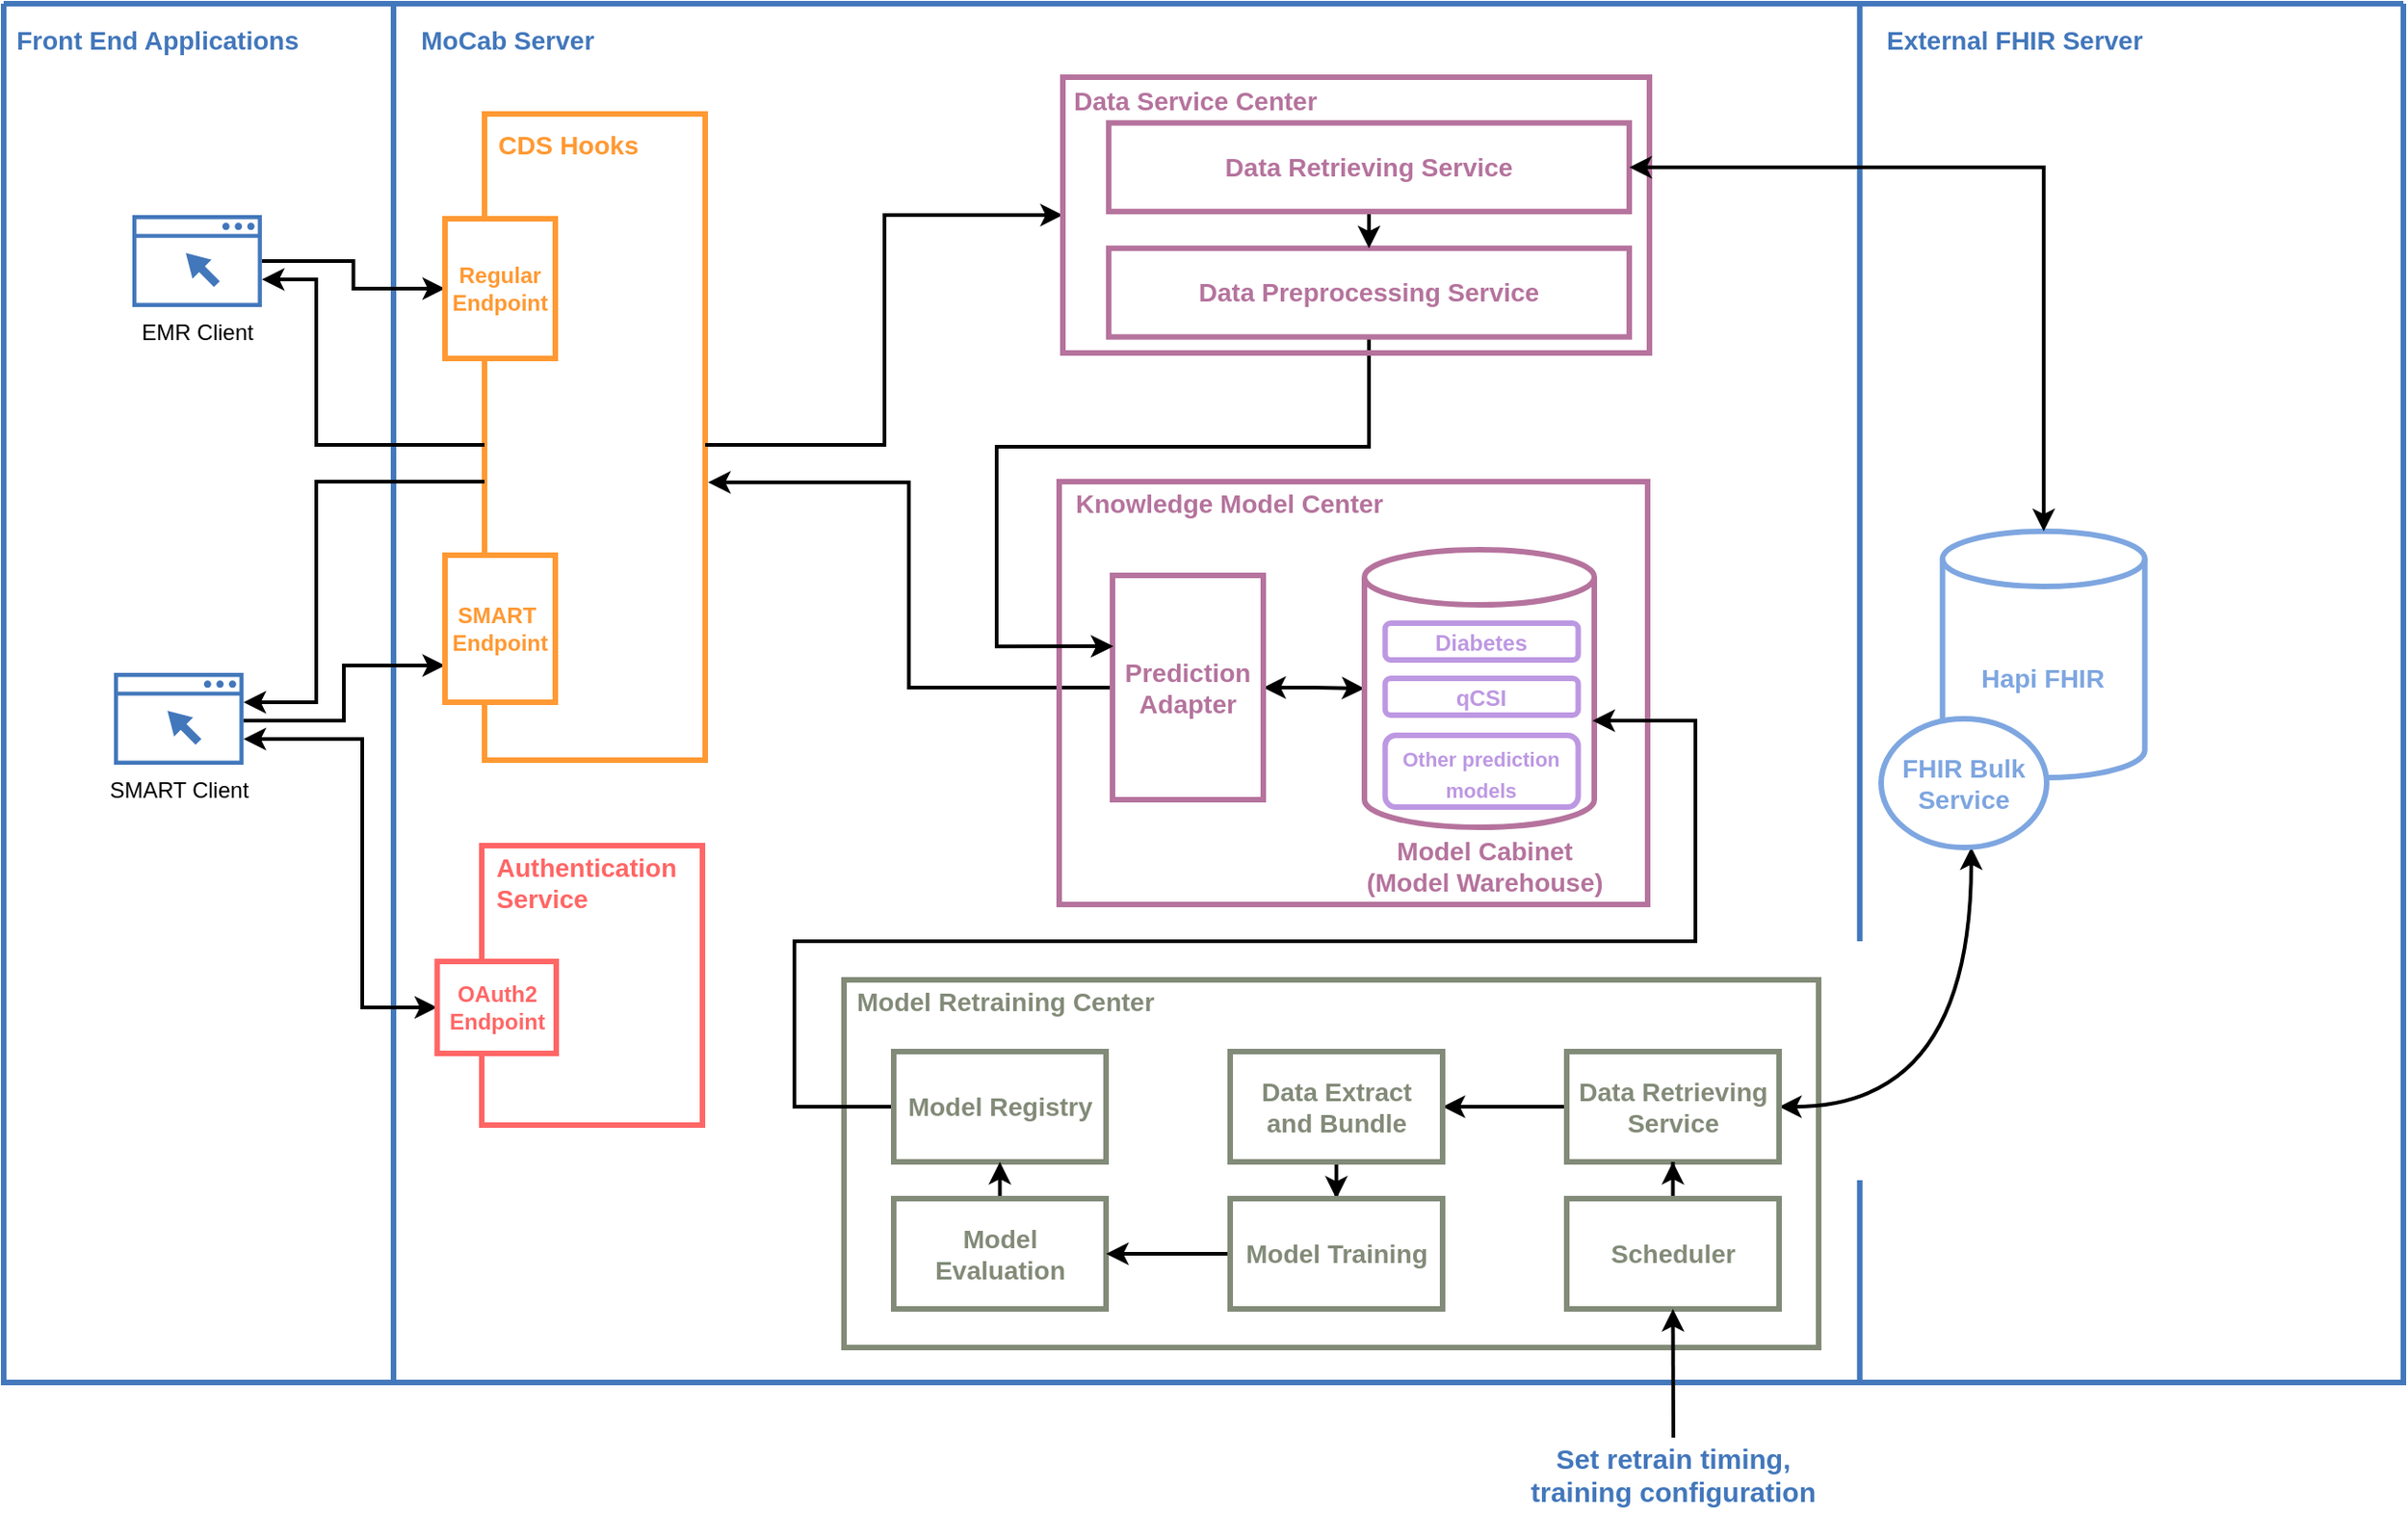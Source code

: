 <mxfile version="20.5.3" type="device"><diagram id="2f404044-711c-603c-8f00-f6bb4c023d3c" name="Page-1"><mxGraphModel dx="2591" dy="754" grid="1" gridSize="10" guides="1" tooltips="1" connect="1" arrows="1" fold="1" page="1" pageScale="1" pageWidth="1169" pageHeight="827" background="none" math="0" shadow="0"><root><mxCell id="0"/><mxCell id="1" parent="0"/><mxCell id="21" value="" style="swimlane;shadow=0;strokeColor=#4277BB;fillColor=#ffffff;fontColor=none;align=right;startSize=0;collapsible=0;noLabel=1;strokeWidth=3;" parent="1" vertex="1"><mxGeometry x="-190" y="230" width="1305" height="750" as="geometry"/></mxCell><mxCell id="hQCJ3XEMx7iAnxMMSpY4-58" value="" style="rounded=0;whiteSpace=wrap;html=1;strokeColor=#FF6666;strokeWidth=3;fillColor=none;" parent="21" vertex="1"><mxGeometry x="260" y="458" width="120" height="152" as="geometry"/></mxCell><mxCell id="22" value="Front End Applications" style="text;html=1;align=left;verticalAlign=middle;fontColor=#4277BB;shadow=0;dashed=0;strokeColor=none;fillColor=none;labelBackgroundColor=none;fontStyle=1;fontSize=14;spacingLeft=5;" parent="21" vertex="1"><mxGeometry y="10" width="180" height="20" as="geometry"/></mxCell><mxCell id="43" value="" style="line;strokeWidth=3;direction=south;html=1;shadow=0;labelBackgroundColor=none;fillColor=none;gradientColor=none;fontSize=12;fontColor=#4277BB;align=right;strokeColor=#4277BB;" parent="21" vertex="1"><mxGeometry x="207" width="10" height="750" as="geometry"/></mxCell><mxCell id="47" value="" style="line;strokeWidth=3;direction=south;html=1;shadow=0;labelBackgroundColor=none;fillColor=none;gradientColor=none;fontSize=12;fontColor=#4277BB;align=right;strokeColor=#4277BB;" parent="21" vertex="1"><mxGeometry x="1004.36" width="10" height="510" as="geometry"/></mxCell><mxCell id="48" value="MoCab Server" style="text;html=1;align=left;verticalAlign=middle;fontColor=#4277BB;shadow=0;dashed=0;strokeColor=none;fillColor=none;labelBackgroundColor=none;fontStyle=1;fontSize=14;spacingLeft=5;" parent="21" vertex="1"><mxGeometry x="220" y="10" width="150" height="20" as="geometry"/></mxCell><mxCell id="XKVZl34SWuccuq--4w8E-62" value="External FHIR Server" style="text;html=1;align=left;verticalAlign=middle;fontColor=#4277BB;shadow=0;dashed=0;strokeColor=none;fillColor=none;labelBackgroundColor=none;fontStyle=1;fontSize=14;spacingLeft=5;" parent="21" vertex="1"><mxGeometry x="1017.36" y="10" width="150" height="20" as="geometry"/></mxCell><mxCell id="zr4wXBdVAj4lqgL986UL-54" style="edgeStyle=orthogonalEdgeStyle;rounded=0;orthogonalLoop=1;jettySize=auto;html=1;entryX=0;entryY=0.5;entryDx=0;entryDy=0;startArrow=none;startFill=0;strokeWidth=2;" parent="21" source="hQCJ3XEMx7iAnxMMSpY4-54" target="zr4wXBdVAj4lqgL986UL-50" edge="1"><mxGeometry relative="1" as="geometry"/></mxCell><mxCell id="hQCJ3XEMx7iAnxMMSpY4-54" value="EMR Client" style="sketch=0;pointerEvents=1;shadow=0;dashed=0;html=1;strokeColor=none;fillColor=#4277bb;aspect=fixed;labelPosition=center;verticalLabelPosition=bottom;verticalAlign=top;align=center;outlineConnect=0;shape=mxgraph.vvd.web_browser;" parent="21" vertex="1"><mxGeometry x="70" y="115" width="70.42" height="50" as="geometry"/></mxCell><mxCell id="hQCJ3XEMx7iAnxMMSpY4-57" value="" style="group;strokeWidth=3;strokeColor=none;" parent="21" vertex="1" connectable="0"><mxGeometry x="261.5" y="60" width="120" height="380" as="geometry"/></mxCell><mxCell id="hQCJ3XEMx7iAnxMMSpY4-55" value="" style="rounded=0;whiteSpace=wrap;html=1;fillColor=none;strokeWidth=3;strokeColor=#FF9933;" parent="hQCJ3XEMx7iAnxMMSpY4-57" vertex="1"><mxGeometry width="120" height="351.5" as="geometry"/></mxCell><mxCell id="hQCJ3XEMx7iAnxMMSpY4-56" value="&lt;font color=&quot;#ff9933&quot;&gt;CDS Hooks&lt;/font&gt;" style="text;html=1;align=left;verticalAlign=middle;fontColor=#4277BB;shadow=0;dashed=0;strokeColor=none;fillColor=none;labelBackgroundColor=none;fontStyle=1;fontSize=14;spacingLeft=5;" parent="hQCJ3XEMx7iAnxMMSpY4-57" vertex="1"><mxGeometry y="4.382" width="102" height="24.516" as="geometry"/></mxCell><mxCell id="zr4wXBdVAj4lqgL986UL-49" value="" style="group;strokeWidth=3;strokeColor=none;" parent="hQCJ3XEMx7iAnxMMSpY4-57" vertex="1" connectable="0"><mxGeometry y="57" width="60" height="85.5" as="geometry"/></mxCell><mxCell id="zr4wXBdVAj4lqgL986UL-50" value="&lt;font color=&quot;#ff9933&quot;&gt;&lt;b&gt;Regular&lt;br&gt;Endpoint&lt;/b&gt;&lt;/font&gt;" style="rounded=0;whiteSpace=wrap;html=1;fillColor=default;strokeWidth=3;strokeColor=#FF9933;" parent="zr4wXBdVAj4lqgL986UL-49" vertex="1"><mxGeometry x="-21.5" width="60" height="76" as="geometry"/></mxCell><mxCell id="6xXJ92CtC5IXwNvtZVcw-48" style="edgeStyle=orthogonalEdgeStyle;rounded=0;orthogonalLoop=1;jettySize=auto;html=1;strokeWidth=2;startArrow=classic;startFill=1;" parent="21" source="hQCJ3XEMx7iAnxMMSpY4-67" target="hQCJ3XEMx7iAnxMMSpY4-68" edge="1"><mxGeometry relative="1" as="geometry"><mxPoint x="260" y="534" as="targetPoint"/><Array as="points"><mxPoint x="195" y="400"/><mxPoint x="195" y="546"/></Array></mxGeometry></mxCell><mxCell id="zr4wXBdVAj4lqgL986UL-53" style="edgeStyle=orthogonalEdgeStyle;rounded=0;orthogonalLoop=1;jettySize=auto;html=1;entryX=0;entryY=0.75;entryDx=0;entryDy=0;startArrow=none;startFill=0;strokeWidth=2;" parent="21" source="hQCJ3XEMx7iAnxMMSpY4-67" target="zr4wXBdVAj4lqgL986UL-52" edge="1"><mxGeometry relative="1" as="geometry"><Array as="points"><mxPoint x="185" y="390"/><mxPoint x="185" y="360"/></Array></mxGeometry></mxCell><mxCell id="hQCJ3XEMx7iAnxMMSpY4-67" value="SMART Client" style="sketch=0;pointerEvents=1;shadow=0;dashed=0;html=1;strokeColor=none;fillColor=#4277bb;aspect=fixed;labelPosition=center;verticalLabelPosition=bottom;verticalAlign=top;align=center;outlineConnect=0;shape=mxgraph.vvd.web_browser;" parent="21" vertex="1"><mxGeometry x="60" y="364" width="70.42" height="50" as="geometry"/></mxCell><mxCell id="hQCJ3XEMx7iAnxMMSpY4-78" value="&lt;b&gt;&lt;font color=&quot;#7ea6e0&quot; style=&quot;font-size: 14px;&quot;&gt;Hapi FHIR&lt;/font&gt;&lt;/b&gt;" style="shape=cylinder3;whiteSpace=wrap;html=1;boundedLbl=1;backgroundOutline=1;size=15;fontColor=#FF9933;strokeColor=#7EA6E0;strokeWidth=3;fillColor=none;" parent="21" vertex="1"><mxGeometry x="1054.36" y="287" width="110" height="134" as="geometry"/></mxCell><mxCell id="hQCJ3XEMx7iAnxMMSpY4-85" value="" style="group" parent="21" vertex="1" connectable="0"><mxGeometry x="260.5" y="458" width="121" height="122" as="geometry"/></mxCell><mxCell id="hQCJ3XEMx7iAnxMMSpY4-59" value="&lt;font color=&quot;#ff6666&quot;&gt;Authentication&lt;br&gt;Service&lt;/font&gt;" style="text;html=1;align=left;verticalAlign=middle;fontColor=#4277BB;shadow=0;dashed=0;strokeColor=none;fillColor=none;labelBackgroundColor=none;fontStyle=1;fontSize=14;spacingLeft=5;" parent="hQCJ3XEMx7iAnxMMSpY4-85" vertex="1"><mxGeometry y="10" width="102" height="20" as="geometry"/></mxCell><mxCell id="hQCJ3XEMx7iAnxMMSpY4-68" value="&lt;b&gt;OAuth2&lt;br&gt;Endpoint&lt;/b&gt;" style="rounded=0;whiteSpace=wrap;html=1;fontColor=#ff6666;strokeColor=#FF6666;strokeWidth=3;fillColor=default;" parent="hQCJ3XEMx7iAnxMMSpY4-85" vertex="1"><mxGeometry x="-24.75" y="63" width="64.75" height="50" as="geometry"/></mxCell><mxCell id="zr4wXBdVAj4lqgL986UL-57" style="edgeStyle=orthogonalEdgeStyle;rounded=0;orthogonalLoop=1;jettySize=auto;html=1;fontColor=#FF9933;startArrow=none;startFill=0;strokeWidth=2;" parent="21" source="hQCJ3XEMx7iAnxMMSpY4-55" target="hQCJ3XEMx7iAnxMMSpY4-54" edge="1"><mxGeometry relative="1" as="geometry"><Array as="points"><mxPoint x="170" y="240"/><mxPoint x="170" y="150"/></Array></mxGeometry></mxCell><mxCell id="zr4wXBdVAj4lqgL986UL-58" style="edgeStyle=orthogonalEdgeStyle;rounded=0;orthogonalLoop=1;jettySize=auto;html=1;fontColor=#FF9933;startArrow=none;startFill=0;strokeWidth=2;" parent="21" source="hQCJ3XEMx7iAnxMMSpY4-55" target="hQCJ3XEMx7iAnxMMSpY4-67" edge="1"><mxGeometry relative="1" as="geometry"><Array as="points"><mxPoint x="170" y="260"/><mxPoint x="170" y="380"/></Array></mxGeometry></mxCell><mxCell id="zr4wXBdVAj4lqgL986UL-52" value="&lt;b&gt;&lt;font color=&quot;#ff9933&quot;&gt;SMART&amp;nbsp;&lt;br&gt;Endpoint&lt;/font&gt;&lt;/b&gt;" style="rounded=0;whiteSpace=wrap;html=1;fillColor=default;strokeWidth=3;strokeColor=#FF9933;" parent="21" vertex="1"><mxGeometry x="240" y="300" width="60" height="80" as="geometry"/></mxCell><mxCell id="zr4wXBdVAj4lqgL986UL-59" style="edgeStyle=orthogonalEdgeStyle;rounded=0;orthogonalLoop=1;jettySize=auto;html=1;fontColor=#FF9933;startArrow=none;startFill=0;strokeWidth=2;" parent="21" source="hQCJ3XEMx7iAnxMMSpY4-55" target="hQCJ3XEMx7iAnxMMSpY4-76" edge="1"><mxGeometry relative="1" as="geometry"><Array as="points"><mxPoint x="479" y="240"/><mxPoint x="479" y="115"/></Array></mxGeometry></mxCell><mxCell id="zr4wXBdVAj4lqgL986UL-60" style="edgeStyle=orthogonalEdgeStyle;rounded=0;orthogonalLoop=1;jettySize=auto;html=1;entryX=1.013;entryY=0.57;entryDx=0;entryDy=0;entryPerimeter=0;fontColor=#FF9933;startArrow=none;startFill=0;strokeWidth=2;" parent="21" source="hQCJ3XEMx7iAnxMMSpY4-119" target="hQCJ3XEMx7iAnxMMSpY4-55" edge="1"><mxGeometry relative="1" as="geometry"/></mxCell><mxCell id="hQCJ3XEMx7iAnxMMSpY4-80" value="" style="rounded=0;whiteSpace=wrap;html=1;fontColor=#FF9933;strokeColor=#B5739D;strokeWidth=3;fillColor=none;" parent="21" vertex="1"><mxGeometry x="574" y="260" width="320" height="230" as="geometry"/></mxCell><mxCell id="hQCJ3XEMx7iAnxMMSpY4-83" value="" style="group" parent="21" vertex="1" connectable="0"><mxGeometry x="575" y="300" width="320" height="190" as="geometry"/></mxCell><mxCell id="hQCJ3XEMx7iAnxMMSpY4-146" style="edgeStyle=orthogonalEdgeStyle;rounded=0;orthogonalLoop=1;jettySize=auto;html=1;entryX=0;entryY=0.5;entryDx=0;entryDy=0;entryPerimeter=0;fontSize=13;fontColor=#000000;startArrow=classic;startFill=1;strokeWidth=2;" parent="hQCJ3XEMx7iAnxMMSpY4-83" source="hQCJ3XEMx7iAnxMMSpY4-119" target="hQCJ3XEMx7iAnxMMSpY4-120" edge="1"><mxGeometry relative="1" as="geometry"/></mxCell><mxCell id="hQCJ3XEMx7iAnxMMSpY4-119" value="&lt;b&gt;&lt;font color=&quot;#b5739d&quot;&gt;Prediction Adapter&lt;/font&gt;&lt;/b&gt;" style="rounded=0;whiteSpace=wrap;html=1;fontSize=14;fontColor=#FF9933;strokeColor=#B5739D;strokeWidth=3;fillColor=none;" parent="hQCJ3XEMx7iAnxMMSpY4-83" vertex="1"><mxGeometry x="28" y="11" width="82" height="122" as="geometry"/></mxCell><mxCell id="hQCJ3XEMx7iAnxMMSpY4-132" value="&lt;b&gt;&lt;font style=&quot;font-size: 14px;&quot;&gt;&lt;font color=&quot;#b5739d&quot;&gt;Model Cabinet&lt;br&gt;(Model Warehouse)&lt;/font&gt;&lt;br&gt;&lt;/font&gt;&lt;/b&gt;" style="text;html=1;strokeColor=none;fillColor=none;align=center;verticalAlign=middle;whiteSpace=wrap;rounded=0;fontSize=11;fontColor=#FF6666;" parent="hQCJ3XEMx7iAnxMMSpY4-83" vertex="1"><mxGeometry x="158" y="154" width="145" height="30" as="geometry"/></mxCell><mxCell id="hQCJ3XEMx7iAnxMMSpY4-136" value="" style="group" parent="hQCJ3XEMx7iAnxMMSpY4-83" vertex="1" connectable="0"><mxGeometry x="165" y="-3" width="125" height="151" as="geometry"/></mxCell><mxCell id="hQCJ3XEMx7iAnxMMSpY4-120" value="" style="shape=cylinder3;whiteSpace=wrap;html=1;boundedLbl=1;backgroundOutline=1;size=15;fontColor=#FF9933;strokeColor=#B5739D;strokeWidth=3;fillColor=none;" parent="hQCJ3XEMx7iAnxMMSpY4-136" vertex="1"><mxGeometry width="125" height="151" as="geometry"/></mxCell><mxCell id="hQCJ3XEMx7iAnxMMSpY4-128" value="&lt;b&gt;&lt;font color=&quot;#bd98e2&quot; style=&quot;font-size: 12px;&quot;&gt;Diabetes&lt;/font&gt;&lt;/b&gt;" style="rounded=1;whiteSpace=wrap;html=1;fontSize=14;fontColor=#FF9933;strokeColor=#BD98E2;strokeWidth=3;fillColor=none;" parent="hQCJ3XEMx7iAnxMMSpY4-136" vertex="1"><mxGeometry x="11.25" y="40" width="105" height="20" as="geometry"/></mxCell><mxCell id="hQCJ3XEMx7iAnxMMSpY4-129" value="&lt;b&gt;&lt;font color=&quot;#bd98e2&quot; style=&quot;font-size: 12px;&quot;&gt;qCSI&lt;/font&gt;&lt;/b&gt;" style="rounded=1;whiteSpace=wrap;html=1;fontSize=14;fontColor=#FF9933;strokeColor=#BD98E2;strokeWidth=3;fillColor=none;" parent="hQCJ3XEMx7iAnxMMSpY4-136" vertex="1"><mxGeometry x="11.25" y="70" width="105" height="20" as="geometry"/></mxCell><mxCell id="hQCJ3XEMx7iAnxMMSpY4-130" value="&lt;font color=&quot;#bd98e2&quot; style=&quot;font-size: 11px;&quot;&gt;&lt;b&gt;Other prediction&lt;br&gt;models&lt;/b&gt;&lt;/font&gt;" style="rounded=1;whiteSpace=wrap;html=1;fontSize=14;fontColor=#FF9933;strokeColor=#BD98E2;strokeWidth=3;fillColor=none;" parent="hQCJ3XEMx7iAnxMMSpY4-136" vertex="1"><mxGeometry x="11.25" y="101" width="105" height="39" as="geometry"/></mxCell><mxCell id="hQCJ3XEMx7iAnxMMSpY4-81" value="&lt;font color=&quot;#b5739d&quot;&gt;Knowledge Model Center&lt;/font&gt;" style="text;html=1;align=left;verticalAlign=middle;fontColor=#4277BB;shadow=0;dashed=0;strokeColor=none;fillColor=none;labelBackgroundColor=none;fontStyle=1;fontSize=14;spacingLeft=5;" parent="21" vertex="1"><mxGeometry x="576" y="262" width="185" height="20" as="geometry"/></mxCell><mxCell id="hQCJ3XEMx7iAnxMMSpY4-145" style="edgeStyle=orthogonalEdgeStyle;rounded=0;orthogonalLoop=1;jettySize=auto;html=1;entryX=0.006;entryY=0.316;entryDx=0;entryDy=0;fontSize=13;fontColor=#000000;startArrow=none;startFill=0;strokeWidth=2;entryPerimeter=0;" parent="21" source="hQCJ3XEMx7iAnxMMSpY4-86" target="hQCJ3XEMx7iAnxMMSpY4-119" edge="1"><mxGeometry relative="1" as="geometry"><Array as="points"><mxPoint x="743" y="241"/><mxPoint x="540" y="241"/><mxPoint x="540" y="350"/></Array></mxGeometry></mxCell><mxCell id="hQCJ3XEMx7iAnxMMSpY4-84" value="" style="group;strokeColor=none;fillColor=none;" parent="21" vertex="1" connectable="0"><mxGeometry x="575" y="40" width="320" height="150" as="geometry"/></mxCell><mxCell id="hQCJ3XEMx7iAnxMMSpY4-76" value="" style="rounded=0;whiteSpace=wrap;html=1;fontColor=#FF9933;strokeColor=#B5739D;strokeWidth=3;fillColor=none;" parent="hQCJ3XEMx7iAnxMMSpY4-84" vertex="1"><mxGeometry x="0.997" width="319.003" height="150" as="geometry"/></mxCell><mxCell id="hQCJ3XEMx7iAnxMMSpY4-77" value="&lt;font color=&quot;#b5739d&quot;&gt;Data Service Center&lt;/font&gt;" style="text;html=1;align=left;verticalAlign=middle;fontColor=#4277BB;shadow=0;dashed=0;strokeColor=none;fillColor=none;labelBackgroundColor=none;fontStyle=1;fontSize=14;spacingLeft=5;" parent="hQCJ3XEMx7iAnxMMSpY4-84" vertex="1"><mxGeometry y="2.143" width="119.626" height="21.429" as="geometry"/></mxCell><mxCell id="hQCJ3XEMx7iAnxMMSpY4-86" value="&lt;b&gt;&lt;font color=&quot;#b5739d&quot;&gt;Data Preprocessing Service&lt;/font&gt;&lt;/b&gt;" style="rounded=0;whiteSpace=wrap;html=1;fontSize=14;fontColor=#FF9933;strokeColor=#B5739D;strokeWidth=3;fillColor=none;" parent="hQCJ3XEMx7iAnxMMSpY4-84" vertex="1"><mxGeometry x="25.919" y="93.071" width="283.115" height="48.214" as="geometry"/></mxCell><mxCell id="hQCJ3XEMx7iAnxMMSpY4-144" style="edgeStyle=orthogonalEdgeStyle;rounded=0;orthogonalLoop=1;jettySize=auto;html=1;exitX=0.5;exitY=1;exitDx=0;exitDy=0;entryX=0.5;entryY=0;entryDx=0;entryDy=0;fontSize=13;fontColor=#000000;startArrow=none;startFill=0;strokeWidth=2;" parent="hQCJ3XEMx7iAnxMMSpY4-84" source="hQCJ3XEMx7iAnxMMSpY4-118" target="hQCJ3XEMx7iAnxMMSpY4-86" edge="1"><mxGeometry relative="1" as="geometry"/></mxCell><mxCell id="hQCJ3XEMx7iAnxMMSpY4-118" value="&lt;b&gt;&lt;font color=&quot;#b5739d&quot;&gt;Data Retrieving Service&lt;/font&gt;&lt;/b&gt;" style="rounded=0;whiteSpace=wrap;html=1;fontSize=14;fontColor=#FF9933;strokeColor=#B5739D;strokeWidth=3;fillColor=none;" parent="hQCJ3XEMx7iAnxMMSpY4-84" vertex="1"><mxGeometry x="25.919" y="24.857" width="283.115" height="48.214" as="geometry"/></mxCell><mxCell id="zr4wXBdVAj4lqgL986UL-61" value="" style="line;strokeWidth=3;direction=south;html=1;shadow=0;labelBackgroundColor=none;fillColor=none;gradientColor=none;fontSize=12;fontColor=#4277BB;align=right;strokeColor=#4277BB;" parent="21" vertex="1"><mxGeometry x="1004.36" y="640" width="10" height="110" as="geometry"/></mxCell><mxCell id="zr4wXBdVAj4lqgL986UL-62" value="" style="rounded=0;whiteSpace=wrap;html=1;fontColor=#FF9933;strokeColor=#828B78;strokeWidth=3;fillColor=none;" parent="21" vertex="1"><mxGeometry x="457" y="531" width="530" height="200" as="geometry"/></mxCell><mxCell id="zr4wXBdVAj4lqgL986UL-63" value="&lt;font color=&quot;#828b78&quot;&gt;Model Retraining Center&lt;/font&gt;" style="text;html=1;align=left;verticalAlign=middle;fontColor=#4277BB;shadow=0;dashed=0;strokeColor=none;fillColor=none;labelBackgroundColor=none;fontStyle=1;fontSize=14;spacingLeft=5;" parent="21" vertex="1"><mxGeometry x="457" y="533" width="185" height="20" as="geometry"/></mxCell><mxCell id="zr4wXBdVAj4lqgL986UL-64" style="edgeStyle=orthogonalEdgeStyle;rounded=0;orthogonalLoop=1;jettySize=auto;html=1;exitX=1;exitY=0.5;exitDx=0;exitDy=0;fontColor=#FF9933;startArrow=classic;startFill=1;strokeWidth=2;" parent="21" source="hQCJ3XEMx7iAnxMMSpY4-118" target="hQCJ3XEMx7iAnxMMSpY4-78" edge="1"><mxGeometry relative="1" as="geometry"/></mxCell><mxCell id="fV0WlTHLcjonHDC1Q3u_-123" style="edgeStyle=orthogonalEdgeStyle;rounded=0;orthogonalLoop=1;jettySize=auto;html=1;entryX=1;entryY=0.5;entryDx=0;entryDy=0;strokeWidth=2;fontSize=14;fontColor=#828B78;startArrow=classic;startFill=1;curved=1;" edge="1" parent="21" source="fV0WlTHLcjonHDC1Q3u_-48" target="fV0WlTHLcjonHDC1Q3u_-112"><mxGeometry relative="1" as="geometry"><Array as="points"><mxPoint x="1070" y="600"/></Array></mxGeometry></mxCell><mxCell id="fV0WlTHLcjonHDC1Q3u_-48" value="&lt;b&gt;&lt;font style=&quot;font-size: 14px;&quot; color=&quot;#7ea6e0&quot;&gt;FHIR Bulk Service&lt;/font&gt;&lt;/b&gt;" style="ellipse;whiteSpace=wrap;html=1;strokeColor=#7EA6E0;strokeWidth=3;fillColor=default;" vertex="1" parent="21"><mxGeometry x="1021" y="389" width="90" height="70" as="geometry"/></mxCell><mxCell id="fV0WlTHLcjonHDC1Q3u_-116" style="edgeStyle=orthogonalEdgeStyle;rounded=0;orthogonalLoop=1;jettySize=auto;html=1;entryX=0.992;entryY=0.616;entryDx=0;entryDy=0;entryPerimeter=0;fontSize=14;fontColor=#828B78;strokeWidth=2;" edge="1" parent="21" source="fV0WlTHLcjonHDC1Q3u_-103" target="hQCJ3XEMx7iAnxMMSpY4-120"><mxGeometry relative="1" as="geometry"><Array as="points"><mxPoint x="430" y="600"/><mxPoint x="430" y="510"/><mxPoint x="920" y="510"/><mxPoint x="920" y="390"/></Array></mxGeometry></mxCell><mxCell id="fV0WlTHLcjonHDC1Q3u_-103" value="&lt;font size=&quot;1&quot; style=&quot;&quot; color=&quot;#828b78&quot;&gt;&lt;b style=&quot;font-size: 14px;&quot;&gt;Model Registry&lt;/b&gt;&lt;/font&gt;" style="rounded=0;whiteSpace=wrap;html=1;fontColor=#FF9933;strokeColor=#828B78;strokeWidth=3;fillColor=none;" vertex="1" parent="21"><mxGeometry x="484" y="570" width="115.5" height="60" as="geometry"/></mxCell><mxCell id="fV0WlTHLcjonHDC1Q3u_-118" style="edgeStyle=orthogonalEdgeStyle;rounded=0;orthogonalLoop=1;jettySize=auto;html=1;entryX=0.5;entryY=1;entryDx=0;entryDy=0;strokeWidth=2;fontSize=14;fontColor=#828B78;" edge="1" parent="21" source="fV0WlTHLcjonHDC1Q3u_-106" target="fV0WlTHLcjonHDC1Q3u_-103"><mxGeometry relative="1" as="geometry"/></mxCell><mxCell id="fV0WlTHLcjonHDC1Q3u_-106" value="&lt;font color=&quot;#828b78&quot; style=&quot;font-size: 14px;&quot;&gt;&lt;b&gt;Model Evaluation&lt;/b&gt;&lt;/font&gt;" style="rounded=0;whiteSpace=wrap;html=1;fontColor=#FF9933;strokeColor=#828B78;strokeWidth=3;fillColor=none;" vertex="1" parent="21"><mxGeometry x="484" y="650" width="115.5" height="60" as="geometry"/></mxCell><mxCell id="fV0WlTHLcjonHDC1Q3u_-122" style="edgeStyle=orthogonalEdgeStyle;rounded=0;orthogonalLoop=1;jettySize=auto;html=1;strokeWidth=2;fontSize=14;fontColor=#828B78;" edge="1" parent="21" source="fV0WlTHLcjonHDC1Q3u_-112" target="fV0WlTHLcjonHDC1Q3u_-113"><mxGeometry relative="1" as="geometry"/></mxCell><mxCell id="fV0WlTHLcjonHDC1Q3u_-112" value="&lt;font size=&quot;1&quot; style=&quot;&quot; color=&quot;#828b78&quot;&gt;&lt;b style=&quot;font-size: 14px;&quot;&gt;Data Retrieving Service&lt;/b&gt;&lt;/font&gt;" style="rounded=0;whiteSpace=wrap;html=1;fontColor=#FF9933;strokeColor=#828B78;strokeWidth=3;fillColor=none;" vertex="1" parent="21"><mxGeometry x="850" y="570" width="115.5" height="60" as="geometry"/></mxCell><mxCell id="fV0WlTHLcjonHDC1Q3u_-120" style="edgeStyle=orthogonalEdgeStyle;rounded=0;orthogonalLoop=1;jettySize=auto;html=1;strokeWidth=2;fontSize=14;fontColor=#828B78;" edge="1" parent="21" source="fV0WlTHLcjonHDC1Q3u_-113" target="fV0WlTHLcjonHDC1Q3u_-114"><mxGeometry relative="1" as="geometry"/></mxCell><mxCell id="fV0WlTHLcjonHDC1Q3u_-113" value="&lt;font size=&quot;1&quot; style=&quot;&quot; color=&quot;#828b78&quot;&gt;&lt;b style=&quot;font-size: 14px;&quot;&gt;Data Extract &lt;br&gt;and Bundle&lt;/b&gt;&lt;/font&gt;" style="rounded=0;whiteSpace=wrap;html=1;fontColor=#FF9933;strokeColor=#828B78;strokeWidth=3;fillColor=none;" vertex="1" parent="21"><mxGeometry x="667" y="570" width="115.5" height="60" as="geometry"/></mxCell><mxCell id="fV0WlTHLcjonHDC1Q3u_-119" style="edgeStyle=orthogonalEdgeStyle;rounded=0;orthogonalLoop=1;jettySize=auto;html=1;strokeWidth=2;fontSize=14;fontColor=#828B78;" edge="1" parent="21" source="fV0WlTHLcjonHDC1Q3u_-114" target="fV0WlTHLcjonHDC1Q3u_-106"><mxGeometry relative="1" as="geometry"/></mxCell><mxCell id="fV0WlTHLcjonHDC1Q3u_-114" value="&lt;font size=&quot;1&quot; style=&quot;&quot; color=&quot;#828b78&quot;&gt;&lt;b style=&quot;font-size: 14px;&quot;&gt;Model Training&lt;/b&gt;&lt;/font&gt;" style="rounded=0;whiteSpace=wrap;html=1;fontColor=#FF9933;strokeColor=#828B78;strokeWidth=3;fillColor=none;" vertex="1" parent="21"><mxGeometry x="667" y="650" width="115.5" height="60" as="geometry"/></mxCell><mxCell id="fV0WlTHLcjonHDC1Q3u_-121" style="edgeStyle=orthogonalEdgeStyle;rounded=0;orthogonalLoop=1;jettySize=auto;html=1;strokeWidth=2;fontSize=14;fontColor=#828B78;" edge="1" parent="21" source="fV0WlTHLcjonHDC1Q3u_-115" target="fV0WlTHLcjonHDC1Q3u_-112"><mxGeometry relative="1" as="geometry"/></mxCell><mxCell id="fV0WlTHLcjonHDC1Q3u_-115" value="&lt;font size=&quot;1&quot; style=&quot;&quot; color=&quot;#828b78&quot;&gt;&lt;b style=&quot;font-size: 14px;&quot;&gt;Scheduler&lt;/b&gt;&lt;/font&gt;" style="rounded=0;whiteSpace=wrap;html=1;fontColor=#FF9933;strokeColor=#828B78;strokeWidth=3;fillColor=none;" vertex="1" parent="21"><mxGeometry x="850" y="650" width="115.5" height="60" as="geometry"/></mxCell><mxCell id="fV0WlTHLcjonHDC1Q3u_-124" value="" style="endArrow=classic;html=1;rounded=0;strokeWidth=2;fontSize=14;fontColor=#828B78;entryX=0.5;entryY=1;entryDx=0;entryDy=0;exitX=0.5;exitY=0;exitDx=0;exitDy=0;" edge="1" parent="1" source="fV0WlTHLcjonHDC1Q3u_-125" target="fV0WlTHLcjonHDC1Q3u_-115"><mxGeometry width="50" height="50" relative="1" as="geometry"><mxPoint x="718" y="1030" as="sourcePoint"/><mxPoint x="750" y="1000" as="targetPoint"/></mxGeometry></mxCell><mxCell id="fV0WlTHLcjonHDC1Q3u_-125" value="&lt;font color=&quot;#4277bb&quot; style=&quot;font-size: 15px;&quot;&gt;&lt;b style=&quot;&quot;&gt;Set retrain timing, training configuration&lt;/b&gt;&lt;/font&gt;" style="text;html=1;strokeColor=none;fillColor=none;align=center;verticalAlign=middle;whiteSpace=wrap;rounded=0;strokeWidth=3;fontSize=14;fontColor=#828B78;" vertex="1" parent="1"><mxGeometry x="633" y="1010" width="170" height="40" as="geometry"/></mxCell></root></mxGraphModel></diagram></mxfile>